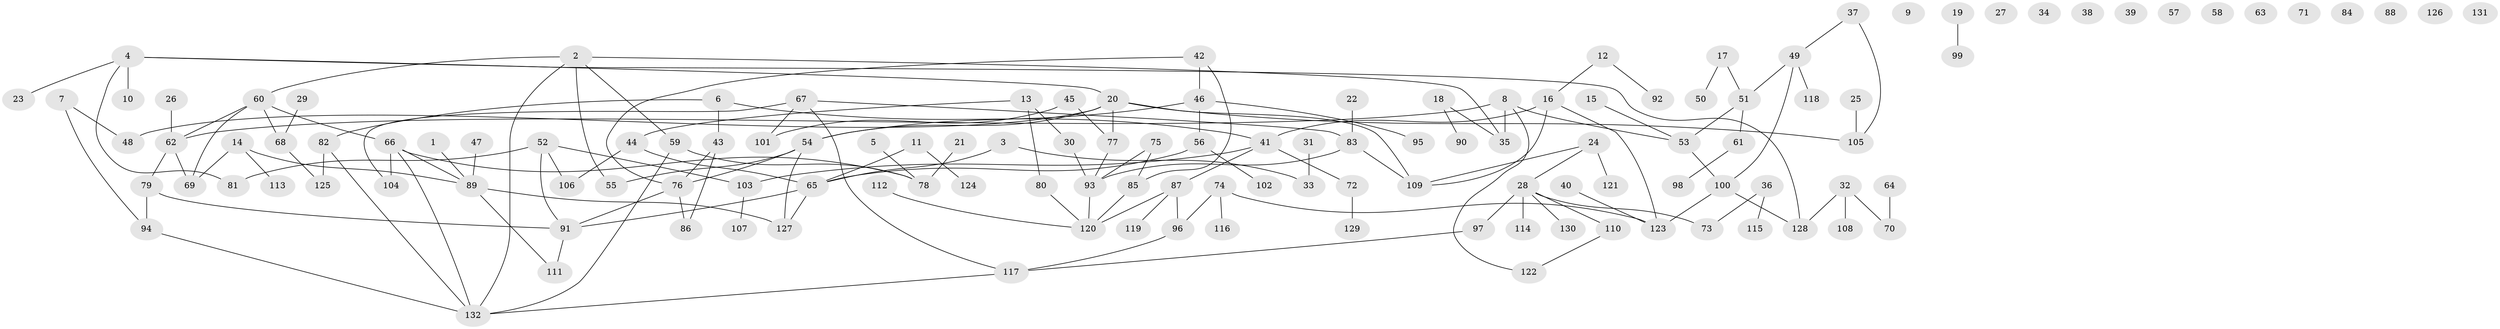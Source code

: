 // coarse degree distribution, {1: 0.27848101265822783, 10: 0.012658227848101266, 2: 0.189873417721519, 5: 0.0379746835443038, 3: 0.1518987341772152, 7: 0.02531645569620253, 9: 0.012658227848101266, 0: 0.16455696202531644, 14: 0.012658227848101266, 6: 0.06329113924050633, 4: 0.05063291139240506}
// Generated by graph-tools (version 1.1) at 2025/16/03/04/25 18:16:26]
// undirected, 132 vertices, 155 edges
graph export_dot {
graph [start="1"]
  node [color=gray90,style=filled];
  1;
  2;
  3;
  4;
  5;
  6;
  7;
  8;
  9;
  10;
  11;
  12;
  13;
  14;
  15;
  16;
  17;
  18;
  19;
  20;
  21;
  22;
  23;
  24;
  25;
  26;
  27;
  28;
  29;
  30;
  31;
  32;
  33;
  34;
  35;
  36;
  37;
  38;
  39;
  40;
  41;
  42;
  43;
  44;
  45;
  46;
  47;
  48;
  49;
  50;
  51;
  52;
  53;
  54;
  55;
  56;
  57;
  58;
  59;
  60;
  61;
  62;
  63;
  64;
  65;
  66;
  67;
  68;
  69;
  70;
  71;
  72;
  73;
  74;
  75;
  76;
  77;
  78;
  79;
  80;
  81;
  82;
  83;
  84;
  85;
  86;
  87;
  88;
  89;
  90;
  91;
  92;
  93;
  94;
  95;
  96;
  97;
  98;
  99;
  100;
  101;
  102;
  103;
  104;
  105;
  106;
  107;
  108;
  109;
  110;
  111;
  112;
  113;
  114;
  115;
  116;
  117;
  118;
  119;
  120;
  121;
  122;
  123;
  124;
  125;
  126;
  127;
  128;
  129;
  130;
  131;
  132;
  1 -- 89;
  2 -- 35;
  2 -- 55;
  2 -- 59;
  2 -- 60;
  2 -- 132;
  3 -- 33;
  3 -- 65;
  4 -- 10;
  4 -- 20;
  4 -- 23;
  4 -- 81;
  4 -- 128;
  5 -- 78;
  6 -- 41;
  6 -- 43;
  6 -- 82;
  7 -- 48;
  7 -- 94;
  8 -- 35;
  8 -- 53;
  8 -- 62;
  8 -- 122;
  11 -- 65;
  11 -- 124;
  12 -- 16;
  12 -- 92;
  13 -- 30;
  13 -- 44;
  13 -- 80;
  14 -- 69;
  14 -- 89;
  14 -- 113;
  15 -- 53;
  16 -- 41;
  16 -- 109;
  16 -- 123;
  17 -- 50;
  17 -- 51;
  18 -- 35;
  18 -- 90;
  19 -- 99;
  20 -- 48;
  20 -- 54;
  20 -- 77;
  20 -- 105;
  20 -- 109;
  21 -- 78;
  22 -- 83;
  24 -- 28;
  24 -- 109;
  24 -- 121;
  25 -- 105;
  26 -- 62;
  28 -- 73;
  28 -- 97;
  28 -- 110;
  28 -- 114;
  28 -- 130;
  29 -- 68;
  30 -- 93;
  31 -- 33;
  32 -- 70;
  32 -- 108;
  32 -- 128;
  36 -- 73;
  36 -- 115;
  37 -- 49;
  37 -- 105;
  40 -- 123;
  41 -- 72;
  41 -- 87;
  41 -- 103;
  42 -- 46;
  42 -- 76;
  42 -- 85;
  43 -- 76;
  43 -- 86;
  44 -- 65;
  44 -- 106;
  45 -- 77;
  45 -- 101;
  46 -- 54;
  46 -- 56;
  46 -- 95;
  47 -- 89;
  49 -- 51;
  49 -- 100;
  49 -- 118;
  51 -- 53;
  51 -- 61;
  52 -- 81;
  52 -- 91;
  52 -- 103;
  52 -- 106;
  53 -- 100;
  54 -- 55;
  54 -- 76;
  54 -- 127;
  56 -- 65;
  56 -- 102;
  59 -- 78;
  59 -- 132;
  60 -- 62;
  60 -- 66;
  60 -- 68;
  60 -- 69;
  61 -- 98;
  62 -- 69;
  62 -- 79;
  64 -- 70;
  65 -- 91;
  65 -- 127;
  66 -- 78;
  66 -- 89;
  66 -- 104;
  66 -- 132;
  67 -- 83;
  67 -- 101;
  67 -- 104;
  67 -- 117;
  68 -- 125;
  72 -- 129;
  74 -- 96;
  74 -- 116;
  74 -- 123;
  75 -- 85;
  75 -- 93;
  76 -- 86;
  76 -- 91;
  77 -- 93;
  79 -- 91;
  79 -- 94;
  80 -- 120;
  82 -- 125;
  82 -- 132;
  83 -- 93;
  83 -- 109;
  85 -- 120;
  87 -- 96;
  87 -- 119;
  87 -- 120;
  89 -- 111;
  89 -- 127;
  91 -- 111;
  93 -- 120;
  94 -- 132;
  96 -- 117;
  97 -- 117;
  100 -- 123;
  100 -- 128;
  103 -- 107;
  110 -- 122;
  112 -- 120;
  117 -- 132;
}
